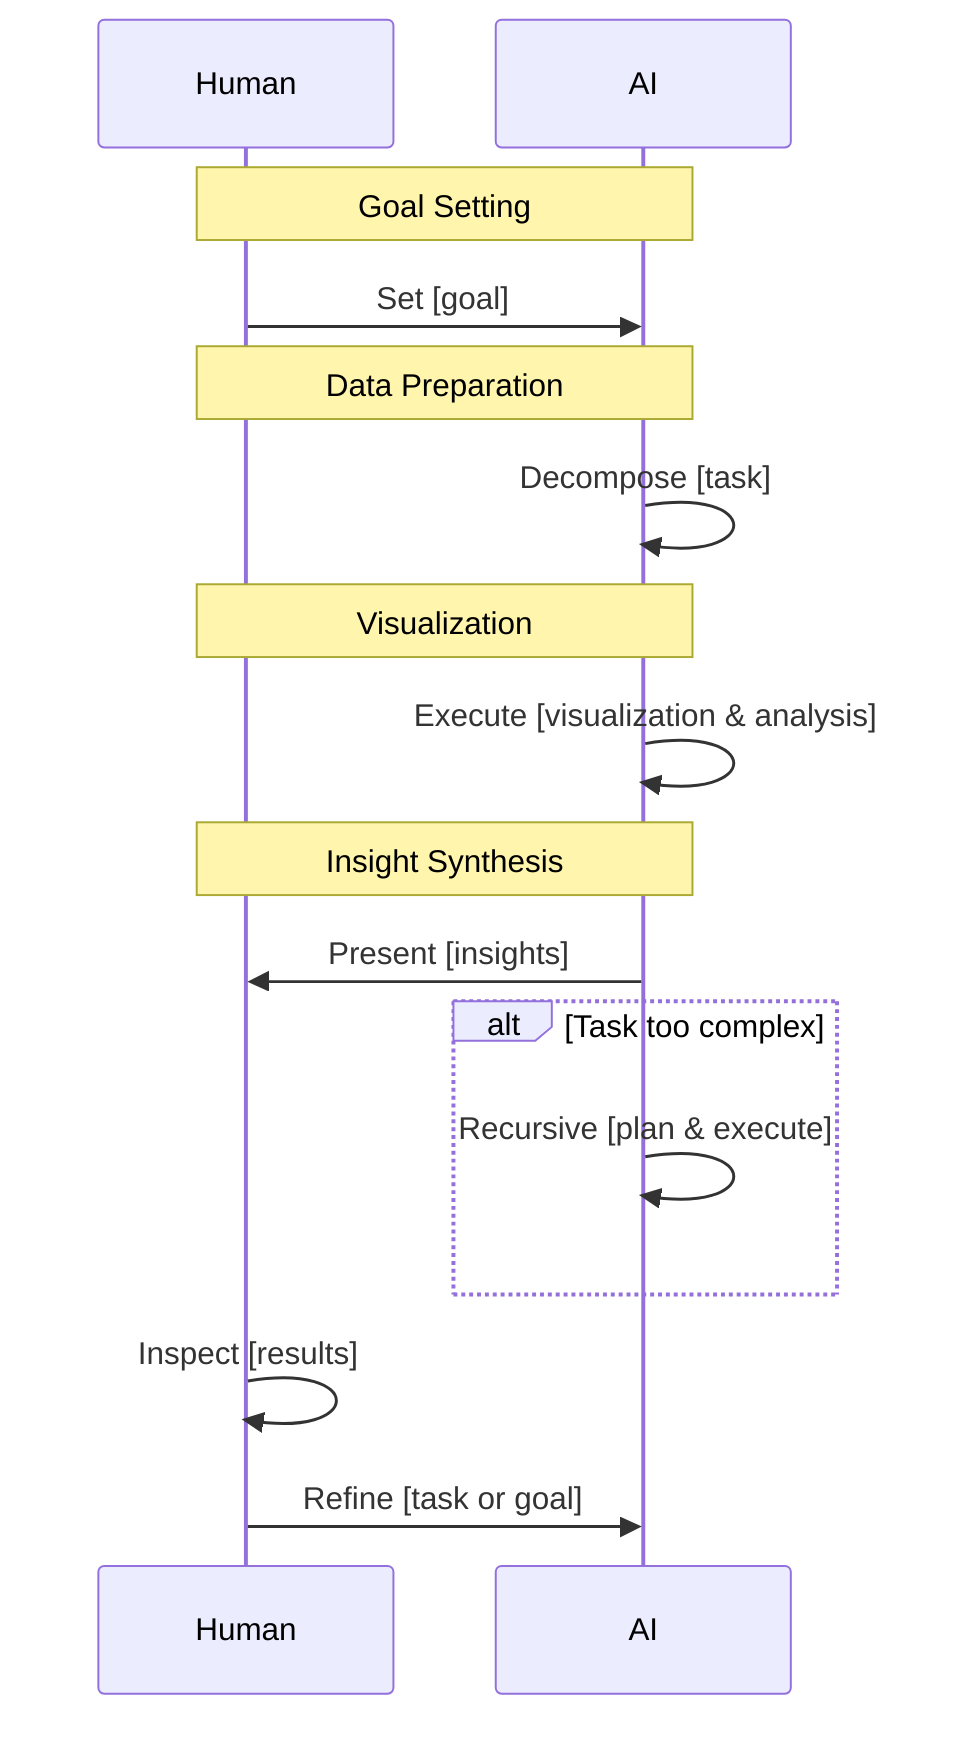 sequenceDiagram
    participant H as Human
    participant A as AI

    note over H,A: Goal Setting
    H ->> A: Set [goal]

    note over H,A: Data Preparation
    A ->> A: Decompose [task]

    note over H,A: Visualization
    A ->> A: Execute [visualization & analysis]

    note over H,A: Insight Synthesis
    A ->> H: Present [insights]
    alt Task too complex
        A ->> A: Recursive [plan & execute]
    end
    H ->> H: Inspect [results]
    H ->> A: Refine [task or goal]